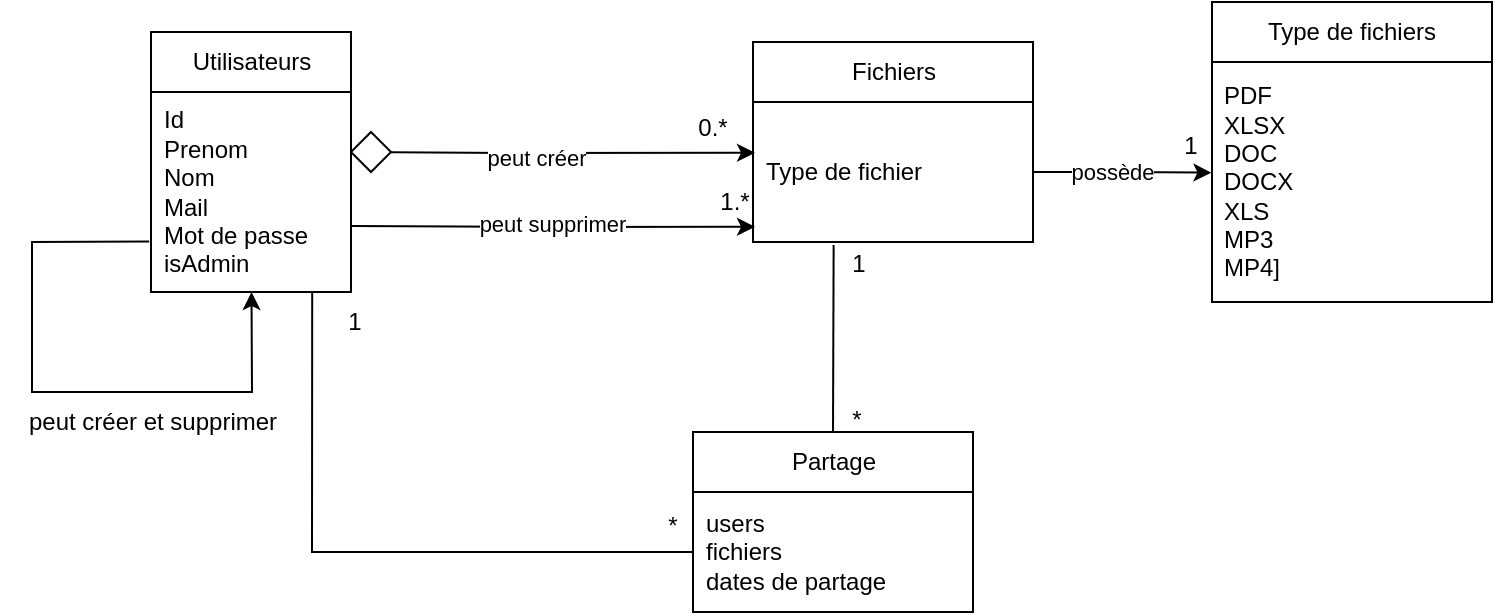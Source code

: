 <mxfile version="28.2.5">
  <diagram name="Page-1" id="OPuIqCJ-2s3PSl-Mla_w">
    <mxGraphModel dx="925" dy="553" grid="1" gridSize="10" guides="1" tooltips="1" connect="1" arrows="1" fold="1" page="1" pageScale="1" pageWidth="827" pageHeight="1169" math="0" shadow="0">
      <root>
        <mxCell id="0" />
        <mxCell id="1" parent="0" />
        <mxCell id="lEJaAA9QKu1wA_fop8dQ-26" value="peut créer et supprimer" style="text;html=1;align=center;verticalAlign=middle;resizable=0;points=[];autosize=1;strokeColor=none;fillColor=none;" vertex="1" parent="1">
          <mxGeometry x="54.5" y="670" width="150" height="30" as="geometry" />
        </mxCell>
        <mxCell id="lEJaAA9QKu1wA_fop8dQ-55" value="Utilisateurs" style="swimlane;fontStyle=0;childLayout=stackLayout;horizontal=1;startSize=30;horizontalStack=0;resizeParent=1;resizeParentMax=0;resizeLast=0;collapsible=1;marginBottom=0;whiteSpace=wrap;html=1;" vertex="1" parent="1">
          <mxGeometry x="129.5" y="490" width="100" height="130" as="geometry">
            <mxRectangle x="200" y="510" width="100" height="30" as="alternateBounds" />
          </mxGeometry>
        </mxCell>
        <mxCell id="lEJaAA9QKu1wA_fop8dQ-56" value="&lt;div&gt;Id&lt;span style=&quot;white-space: pre;&quot;&gt;&#x9;&lt;/span&gt;&lt;/div&gt;&lt;div&gt;Prenom&lt;/div&gt;&lt;div&gt;Nom&lt;/div&gt;&lt;div&gt;Mail&lt;/div&gt;&lt;div&gt;Mot de passe&lt;/div&gt;&lt;div&gt;isAdmin&lt;/div&gt;" style="text;strokeColor=none;fillColor=none;align=left;verticalAlign=middle;spacingLeft=4;spacingRight=4;overflow=hidden;points=[[0,0.5],[1,0.5]];portConstraint=eastwest;rotatable=0;whiteSpace=wrap;html=1;" vertex="1" parent="lEJaAA9QKu1wA_fop8dQ-55">
          <mxGeometry y="30" width="100" height="100" as="geometry" />
        </mxCell>
        <mxCell id="lEJaAA9QKu1wA_fop8dQ-115" value="" style="endArrow=classic;html=1;rounded=0;exitX=-0.009;exitY=0.747;exitDx=0;exitDy=0;exitPerimeter=0;" edge="1" parent="lEJaAA9QKu1wA_fop8dQ-55" source="lEJaAA9QKu1wA_fop8dQ-56" target="lEJaAA9QKu1wA_fop8dQ-56">
          <mxGeometry width="50" height="50" relative="1" as="geometry">
            <mxPoint x="-20" y="105" as="sourcePoint" />
            <mxPoint x="20.5" y="150" as="targetPoint" />
            <Array as="points">
              <mxPoint x="-59.5" y="105" />
              <mxPoint x="-59.5" y="140" />
              <mxPoint x="-59.5" y="180" />
              <mxPoint x="-19.5" y="180" />
              <mxPoint x="50.5" y="180" />
            </Array>
          </mxGeometry>
        </mxCell>
        <mxCell id="lEJaAA9QKu1wA_fop8dQ-61" style="edgeStyle=orthogonalEdgeStyle;rounded=0;orthogonalLoop=1;jettySize=auto;html=1;entryX=1.05;entryY=0.914;entryDx=0;entryDy=0;entryPerimeter=0;" edge="1" parent="1" target="lEJaAA9QKu1wA_fop8dQ-63">
          <mxGeometry relative="1" as="geometry">
            <mxPoint x="229.5" y="550" as="sourcePoint" />
            <mxPoint x="423.5" y="550" as="targetPoint" />
          </mxGeometry>
        </mxCell>
        <mxCell id="lEJaAA9QKu1wA_fop8dQ-123" value="peut créer" style="edgeLabel;html=1;align=center;verticalAlign=middle;resizable=0;points=[];" vertex="1" connectable="0" parent="lEJaAA9QKu1wA_fop8dQ-61">
          <mxGeometry x="-0.205" y="-2" relative="1" as="geometry">
            <mxPoint x="12" as="offset" />
          </mxGeometry>
        </mxCell>
        <mxCell id="lEJaAA9QKu1wA_fop8dQ-63" value="0.*" style="text;html=1;align=center;verticalAlign=middle;resizable=0;points=[];autosize=1;strokeColor=none;fillColor=none;" vertex="1" parent="1">
          <mxGeometry x="389.5" y="523" width="40" height="30" as="geometry" />
        </mxCell>
        <mxCell id="lEJaAA9QKu1wA_fop8dQ-65" value="" style="rhombus;whiteSpace=wrap;html=1;" vertex="1" parent="1">
          <mxGeometry x="229.5" y="540" width="20" height="20" as="geometry" />
        </mxCell>
        <mxCell id="lEJaAA9QKu1wA_fop8dQ-66" value="Fichiers" style="swimlane;fontStyle=0;childLayout=stackLayout;horizontal=1;startSize=30;horizontalStack=0;resizeParent=1;resizeParentMax=0;resizeLast=0;collapsible=1;marginBottom=0;whiteSpace=wrap;html=1;" vertex="1" parent="1">
          <mxGeometry x="430.5" y="495" width="140" height="100" as="geometry" />
        </mxCell>
        <mxCell id="lEJaAA9QKu1wA_fop8dQ-67" value="Type de fichier" style="text;strokeColor=none;fillColor=none;align=left;verticalAlign=middle;spacingLeft=4;spacingRight=4;overflow=hidden;points=[[0,0.5],[1,0.5]];portConstraint=eastwest;rotatable=0;whiteSpace=wrap;html=1;" vertex="1" parent="lEJaAA9QKu1wA_fop8dQ-66">
          <mxGeometry y="30" width="140" height="70" as="geometry" />
        </mxCell>
        <mxCell id="lEJaAA9QKu1wA_fop8dQ-112" style="edgeStyle=orthogonalEdgeStyle;rounded=0;orthogonalLoop=1;jettySize=auto;html=1;entryX=1.05;entryY=0.914;entryDx=0;entryDy=0;entryPerimeter=0;" edge="1" parent="1">
          <mxGeometry relative="1" as="geometry">
            <mxPoint x="229.5" y="587" as="sourcePoint" />
            <mxPoint x="431.5" y="587.42" as="targetPoint" />
          </mxGeometry>
        </mxCell>
        <mxCell id="lEJaAA9QKu1wA_fop8dQ-122" value="peut supprimer" style="edgeLabel;html=1;align=center;verticalAlign=middle;resizable=0;points=[];" vertex="1" connectable="0" parent="lEJaAA9QKu1wA_fop8dQ-112">
          <mxGeometry x="-0.266" relative="1" as="geometry">
            <mxPoint x="26" y="-2" as="offset" />
          </mxGeometry>
        </mxCell>
        <mxCell id="lEJaAA9QKu1wA_fop8dQ-114" value="1.*" style="text;html=1;align=center;verticalAlign=middle;resizable=0;points=[];autosize=1;strokeColor=none;fillColor=none;" vertex="1" parent="1">
          <mxGeometry x="400.5" y="560" width="40" height="30" as="geometry" />
        </mxCell>
        <mxCell id="lEJaAA9QKu1wA_fop8dQ-116" value="Type de fichiers" style="swimlane;fontStyle=0;childLayout=stackLayout;horizontal=1;startSize=30;horizontalStack=0;resizeParent=1;resizeParentMax=0;resizeLast=0;collapsible=1;marginBottom=0;whiteSpace=wrap;html=1;" vertex="1" parent="1">
          <mxGeometry x="660" y="475" width="140" height="150" as="geometry" />
        </mxCell>
        <mxCell id="lEJaAA9QKu1wA_fop8dQ-117" value="&lt;div&gt;PDF&lt;/div&gt;&lt;div&gt;XLSX&lt;/div&gt;&lt;div&gt;DOC&lt;/div&gt;&lt;div&gt;DOCX&lt;/div&gt;&lt;div&gt;XLS&lt;/div&gt;&lt;div&gt;MP3&lt;/div&gt;&lt;div&gt;MP4]&lt;/div&gt;" style="text;strokeColor=none;fillColor=none;align=left;verticalAlign=middle;spacingLeft=4;spacingRight=4;overflow=hidden;points=[[0,0.5],[1,0.5]];portConstraint=eastwest;rotatable=0;whiteSpace=wrap;html=1;" vertex="1" parent="lEJaAA9QKu1wA_fop8dQ-116">
          <mxGeometry y="30" width="140" height="120" as="geometry" />
        </mxCell>
        <mxCell id="lEJaAA9QKu1wA_fop8dQ-119" style="edgeStyle=orthogonalEdgeStyle;rounded=0;orthogonalLoop=1;jettySize=auto;html=1;entryX=-0.002;entryY=0.461;entryDx=0;entryDy=0;entryPerimeter=0;" edge="1" parent="1" source="lEJaAA9QKu1wA_fop8dQ-67" target="lEJaAA9QKu1wA_fop8dQ-117">
          <mxGeometry relative="1" as="geometry" />
        </mxCell>
        <mxCell id="lEJaAA9QKu1wA_fop8dQ-121" value="possède" style="edgeLabel;html=1;align=center;verticalAlign=middle;resizable=0;points=[];" vertex="1" connectable="0" parent="lEJaAA9QKu1wA_fop8dQ-119">
          <mxGeometry x="-0.421" relative="1" as="geometry">
            <mxPoint x="13" as="offset" />
          </mxGeometry>
        </mxCell>
        <mxCell id="lEJaAA9QKu1wA_fop8dQ-120" value="1" style="text;html=1;align=center;verticalAlign=middle;resizable=0;points=[];autosize=1;strokeColor=none;fillColor=none;" vertex="1" parent="1">
          <mxGeometry x="634" y="532" width="30" height="30" as="geometry" />
        </mxCell>
        <mxCell id="lEJaAA9QKu1wA_fop8dQ-124" value="Partage" style="swimlane;fontStyle=0;childLayout=stackLayout;horizontal=1;startSize=30;horizontalStack=0;resizeParent=1;resizeParentMax=0;resizeLast=0;collapsible=1;marginBottom=0;whiteSpace=wrap;html=1;" vertex="1" parent="1">
          <mxGeometry x="400.5" y="690" width="140" height="90" as="geometry" />
        </mxCell>
        <mxCell id="lEJaAA9QKu1wA_fop8dQ-125" value="&lt;div&gt;users&lt;/div&gt;&lt;div&gt;fichiers&lt;/div&gt;&lt;div&gt;dates de partage&lt;/div&gt;" style="text;strokeColor=none;fillColor=none;align=left;verticalAlign=middle;spacingLeft=4;spacingRight=4;overflow=hidden;points=[[0,0.5],[1,0.5]];portConstraint=eastwest;rotatable=0;whiteSpace=wrap;html=1;" vertex="1" parent="lEJaAA9QKu1wA_fop8dQ-124">
          <mxGeometry y="30" width="140" height="60" as="geometry" />
        </mxCell>
        <mxCell id="lEJaAA9QKu1wA_fop8dQ-129" value="*" style="text;html=1;align=center;verticalAlign=middle;resizable=0;points=[];autosize=1;strokeColor=none;fillColor=none;" vertex="1" parent="1">
          <mxGeometry x="375" y="722" width="30" height="30" as="geometry" />
        </mxCell>
        <mxCell id="lEJaAA9QKu1wA_fop8dQ-130" value="1" style="text;html=1;align=center;verticalAlign=middle;resizable=0;points=[];autosize=1;strokeColor=none;fillColor=none;" vertex="1" parent="1">
          <mxGeometry x="216" y="620" width="30" height="30" as="geometry" />
        </mxCell>
        <mxCell id="lEJaAA9QKu1wA_fop8dQ-132" value="" style="endArrow=none;html=1;rounded=0;entryX=0.806;entryY=1.003;entryDx=0;entryDy=0;entryPerimeter=0;exitX=0;exitY=0.5;exitDx=0;exitDy=0;" edge="1" parent="1" source="lEJaAA9QKu1wA_fop8dQ-125" target="lEJaAA9QKu1wA_fop8dQ-56">
          <mxGeometry width="50" height="50" relative="1" as="geometry">
            <mxPoint x="214.5" y="730" as="sourcePoint" />
            <mxPoint x="264.5" y="680" as="targetPoint" />
            <Array as="points">
              <mxPoint x="210" y="750" />
            </Array>
          </mxGeometry>
        </mxCell>
        <mxCell id="lEJaAA9QKu1wA_fop8dQ-133" value="" style="endArrow=none;html=1;rounded=0;exitX=0.5;exitY=0;exitDx=0;exitDy=0;entryX=0.288;entryY=1.021;entryDx=0;entryDy=0;entryPerimeter=0;" edge="1" parent="1" source="lEJaAA9QKu1wA_fop8dQ-124" target="lEJaAA9QKu1wA_fop8dQ-67">
          <mxGeometry width="50" height="50" relative="1" as="geometry">
            <mxPoint x="500" y="640" as="sourcePoint" />
            <mxPoint x="510" y="630" as="targetPoint" />
          </mxGeometry>
        </mxCell>
        <mxCell id="lEJaAA9QKu1wA_fop8dQ-134" value="*" style="text;html=1;align=center;verticalAlign=middle;resizable=0;points=[];autosize=1;strokeColor=none;fillColor=none;" vertex="1" parent="1">
          <mxGeometry x="467" y="669" width="30" height="30" as="geometry" />
        </mxCell>
        <mxCell id="lEJaAA9QKu1wA_fop8dQ-135" value="1" style="text;html=1;align=center;verticalAlign=middle;resizable=0;points=[];autosize=1;strokeColor=none;fillColor=none;" vertex="1" parent="1">
          <mxGeometry x="468" y="591" width="30" height="30" as="geometry" />
        </mxCell>
      </root>
    </mxGraphModel>
  </diagram>
</mxfile>

